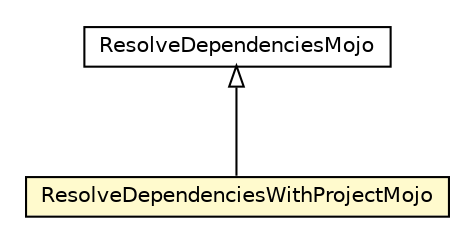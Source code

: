 #!/usr/local/bin/dot
#
# Class diagram 
# Generated by UMLGraph version R5_6-24-gf6e263 (http://www.umlgraph.org/)
#

digraph G {
	edge [fontname="Helvetica",fontsize=10,labelfontname="Helvetica",labelfontsize=10];
	node [fontname="Helvetica",fontsize=10,shape=plaintext];
	nodesep=0.25;
	ranksep=0.5;
	// fr.fastconnect.factory.tibco.bw.codereview.PrepareCodeReviewLauncherMojo.ResolveDependenciesWithProjectMojo
	c245 [label=<<table title="fr.fastconnect.factory.tibco.bw.codereview.PrepareCodeReviewLauncherMojo.ResolveDependenciesWithProjectMojo" border="0" cellborder="1" cellspacing="0" cellpadding="2" port="p" bgcolor="lemonChiffon" href="./PrepareCodeReviewLauncherMojo.ResolveDependenciesWithProjectMojo.html">
		<tr><td><table border="0" cellspacing="0" cellpadding="1">
<tr><td align="center" balign="center"> ResolveDependenciesWithProjectMojo </td></tr>
		</table></td></tr>
		</table>>, URL="./PrepareCodeReviewLauncherMojo.ResolveDependenciesWithProjectMojo.html", fontname="Helvetica", fontcolor="black", fontsize=10.0];
	//fr.fastconnect.factory.tibco.bw.codereview.PrepareCodeReviewLauncherMojo.ResolveDependenciesWithProjectMojo extends org.apache.maven.plugin.dependency.resolvers.ResolveDependenciesMojo
	c255:p -> c245:p [dir=back,arrowtail=empty];
	// org.apache.maven.plugin.dependency.resolvers.ResolveDependenciesMojo
	c255 [label=<<table title="org.apache.maven.plugin.dependency.resolvers.ResolveDependenciesMojo" border="0" cellborder="1" cellspacing="0" cellpadding="2" port="p" href="http://java.sun.com/j2se/1.4.2/docs/api/org/apache/maven/plugin/dependency/resolvers/ResolveDependenciesMojo.html">
		<tr><td><table border="0" cellspacing="0" cellpadding="1">
<tr><td align="center" balign="center"> ResolveDependenciesMojo </td></tr>
		</table></td></tr>
		</table>>, URL="http://java.sun.com/j2se/1.4.2/docs/api/org/apache/maven/plugin/dependency/resolvers/ResolveDependenciesMojo.html", fontname="Helvetica", fontcolor="black", fontsize=10.0];
}


